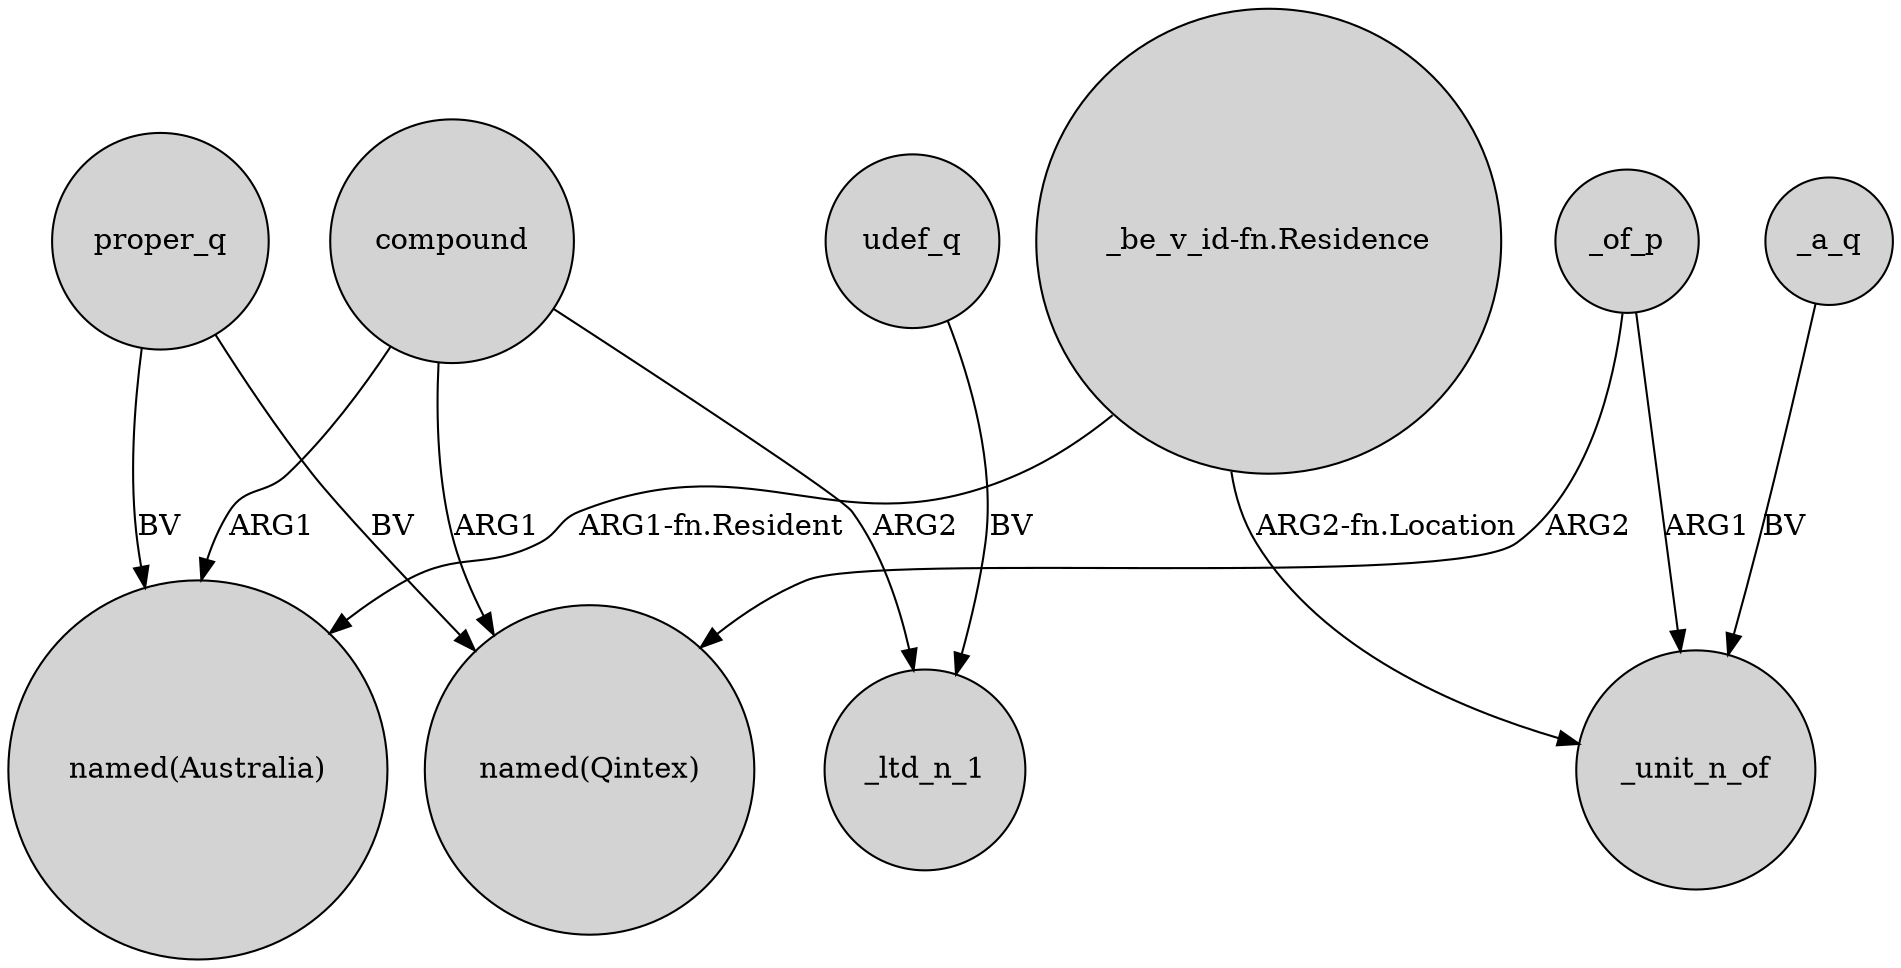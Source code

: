 digraph {
	node [shape=circle style=filled]
	compound -> "named(Australia)" [label=ARG1]
	proper_q -> "named(Australia)" [label=BV]
	"_be_v_id-fn.Residence" -> _unit_n_of [label="ARG2-fn.Location"]
	compound -> "named(Qintex)" [label=ARG1]
	udef_q -> _ltd_n_1 [label=BV]
	_of_p -> "named(Qintex)" [label=ARG2]
	_a_q -> _unit_n_of [label=BV]
	proper_q -> "named(Qintex)" [label=BV]
	"_be_v_id-fn.Residence" -> "named(Australia)" [label="ARG1-fn.Resident"]
	_of_p -> _unit_n_of [label=ARG1]
	compound -> _ltd_n_1 [label=ARG2]
}
